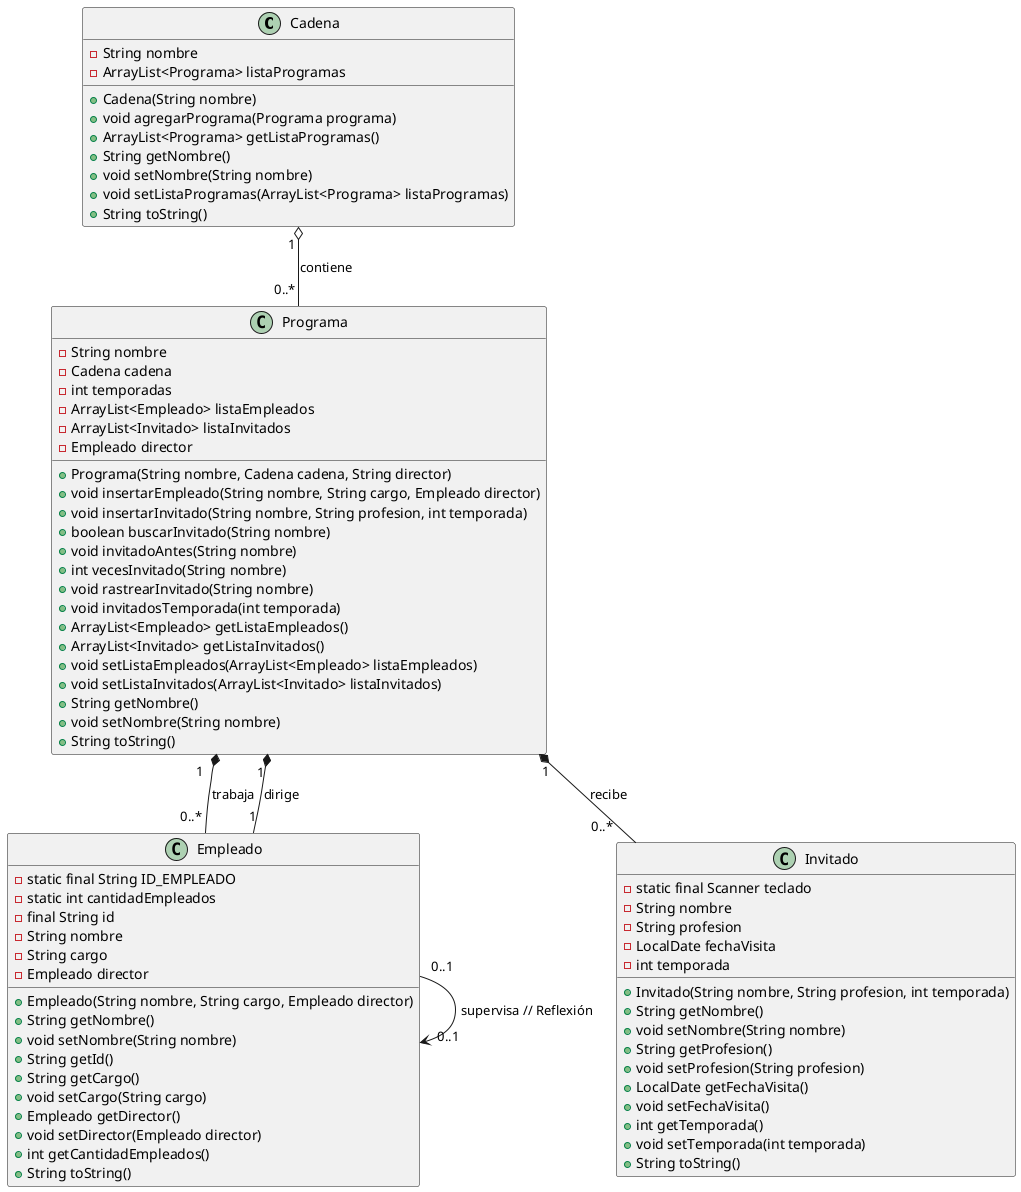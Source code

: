 @startuml

class Cadena {
    - String nombre
    - ArrayList<Programa> listaProgramas
    + Cadena(String nombre)
    + void agregarPrograma(Programa programa)
    + ArrayList<Programa> getListaProgramas()
    + String getNombre()
    + void setNombre(String nombre)
    + void setListaProgramas(ArrayList<Programa> listaProgramas)
    + String toString()
}

class Programa {
    - String nombre
    - Cadena cadena
    - int temporadas
    - ArrayList<Empleado> listaEmpleados
    - ArrayList<Invitado> listaInvitados
    - Empleado director
    + Programa(String nombre, Cadena cadena, String director)
    + void insertarEmpleado(String nombre, String cargo, Empleado director)
    + void insertarInvitado(String nombre, String profesion, int temporada)
    + boolean buscarInvitado(String nombre)
    + void invitadoAntes(String nombre)
    + int vecesInvitado(String nombre)
    + void rastrearInvitado(String nombre)
    + void invitadosTemporada(int temporada)
    + ArrayList<Empleado> getListaEmpleados()
    + ArrayList<Invitado> getListaInvitados()
    + void setListaEmpleados(ArrayList<Empleado> listaEmpleados)
    + void setListaInvitados(ArrayList<Invitado> listaInvitados)
    + String getNombre()
    + void setNombre(String nombre)
    + String toString()
}

class Empleado {
    - static final String ID_EMPLEADO
    - static int cantidadEmpleados
    - final String id
    - String nombre
    - String cargo
    - Empleado director
    + Empleado(String nombre, String cargo, Empleado director)
    + String getNombre()
    + void setNombre(String nombre)
    + String getId()
    + String getCargo()
    + void setCargo(String cargo)
    + Empleado getDirector()
    + void setDirector(Empleado director)
    + int getCantidadEmpleados()
    + String toString()
}

class Invitado {
    - static final Scanner teclado
    - String nombre
    - String profesion
    - LocalDate fechaVisita
    - int temporada
    + Invitado(String nombre, String profesion, int temporada)
    + String getNombre()
    + void setNombre(String nombre)
    + String getProfesion()
    + void setProfesion(String profesion)
    + LocalDate getFechaVisita()
    + void setFechaVisita()
    + int getTemporada()
    + void setTemporada(int temporada)
    + String toString()
}

Cadena "1 " o-- "0..* " Programa : contiene
Programa "1   " *-- "0..* " Empleado : trabaja
Programa "1 " *-- "1" Empleado : dirige
Programa "1" *-- "0..*    " Invitado : recibe
Empleado " 0..1" --> "   0..1" Empleado : supervisa // Reflexión

@enduml